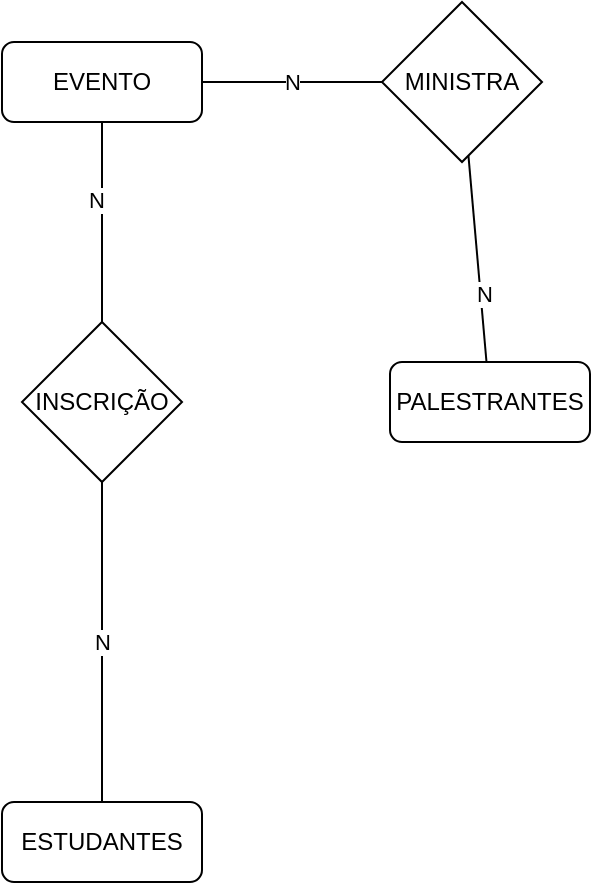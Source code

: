 <mxfile>
    <diagram id="uMJKP9pjNZd7Qo8J1HHD" name="Página-1">
        <mxGraphModel dx="426" dy="787" grid="1" gridSize="10" guides="1" tooltips="1" connect="1" arrows="1" fold="1" page="1" pageScale="1" pageWidth="827" pageHeight="1169" math="0" shadow="0">
            <root>
                <mxCell id="0"/>
                <mxCell id="1" parent="0"/>
                <mxCell id="11" style="edgeStyle=none;html=1;endArrow=none;endFill=0;startArrow=none;" edge="1" parent="1" source="12" target="3">
                    <mxGeometry relative="1" as="geometry"/>
                </mxCell>
                <mxCell id="15" value="N" style="edgeLabel;html=1;align=center;verticalAlign=middle;resizable=0;points=[];" vertex="1" connectable="0" parent="11">
                    <mxGeometry x="0.34" y="1" relative="1" as="geometry">
                        <mxPoint as="offset"/>
                    </mxGeometry>
                </mxCell>
                <mxCell id="32" style="edgeStyle=none;html=1;entryX=0.5;entryY=0;entryDx=0;entryDy=0;endArrow=none;endFill=0;" edge="1" parent="1" source="2" target="31">
                    <mxGeometry relative="1" as="geometry"/>
                </mxCell>
                <mxCell id="35" value="N" style="edgeLabel;html=1;align=center;verticalAlign=middle;resizable=0;points=[];" vertex="1" connectable="0" parent="32">
                    <mxGeometry x="-0.22" y="-3" relative="1" as="geometry">
                        <mxPoint as="offset"/>
                    </mxGeometry>
                </mxCell>
                <mxCell id="2" value="EVENTO" style="rounded=1;whiteSpace=wrap;html=1;" vertex="1" parent="1">
                    <mxGeometry x="120" y="40" width="100" height="40" as="geometry"/>
                </mxCell>
                <mxCell id="3" value="PALESTRANTES" style="rounded=1;whiteSpace=wrap;html=1;" vertex="1" parent="1">
                    <mxGeometry x="314" y="200" width="100" height="40" as="geometry"/>
                </mxCell>
                <mxCell id="34" value="N" style="edgeStyle=none;html=1;entryX=0.5;entryY=1;entryDx=0;entryDy=0;endArrow=none;endFill=0;" edge="1" parent="1" source="4" target="31">
                    <mxGeometry relative="1" as="geometry"/>
                </mxCell>
                <mxCell id="4" value="ESTUDANTES" style="rounded=1;whiteSpace=wrap;html=1;" vertex="1" parent="1">
                    <mxGeometry x="120" y="420" width="100" height="40" as="geometry"/>
                </mxCell>
                <mxCell id="13" value="N" style="edgeStyle=none;html=1;entryX=0;entryY=0.5;entryDx=0;entryDy=0;endArrow=none;endFill=0;" edge="1" parent="1" source="2" target="12">
                    <mxGeometry relative="1" as="geometry">
                        <mxPoint x="140" y="80" as="sourcePoint"/>
                        <mxPoint x="240" y="80" as="targetPoint"/>
                    </mxGeometry>
                </mxCell>
                <mxCell id="12" value="MINISTRA" style="rhombus;whiteSpace=wrap;html=1;" vertex="1" parent="1">
                    <mxGeometry x="310" y="20" width="80" height="80" as="geometry"/>
                </mxCell>
                <mxCell id="31" value="INSCRIÇÃO" style="rhombus;whiteSpace=wrap;html=1;" vertex="1" parent="1">
                    <mxGeometry x="130" y="180" width="80" height="80" as="geometry"/>
                </mxCell>
            </root>
        </mxGraphModel>
    </diagram>
</mxfile>